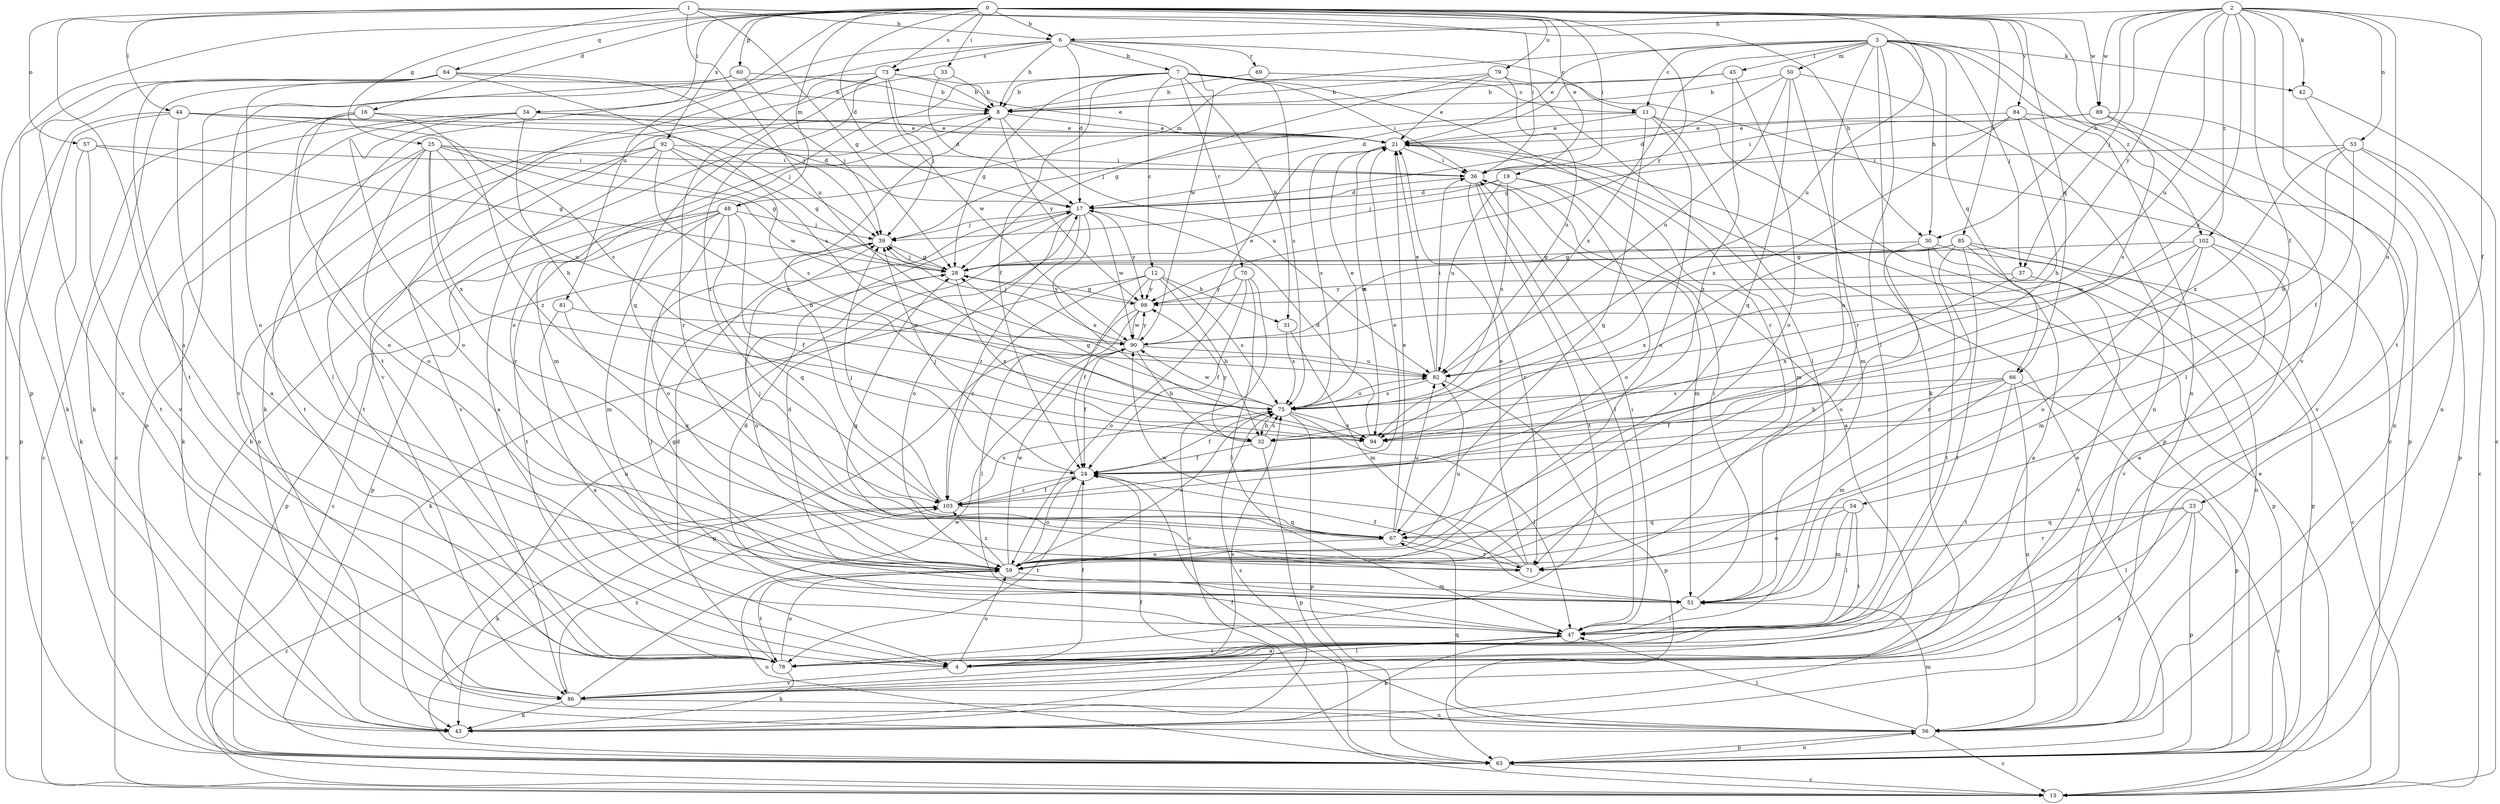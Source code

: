 strict digraph  {
0;
1;
2;
3;
4;
6;
7;
8;
11;
12;
13;
16;
17;
19;
21;
23;
24;
25;
28;
30;
31;
32;
33;
34;
36;
37;
39;
42;
43;
44;
45;
47;
48;
50;
51;
53;
54;
56;
57;
59;
60;
63;
64;
66;
67;
69;
70;
71;
73;
75;
78;
79;
81;
82;
84;
85;
86;
89;
90;
92;
94;
98;
102;
103;
0 -> 6  [label=b];
0 -> 16  [label=d];
0 -> 17  [label=d];
0 -> 19  [label=e];
0 -> 33  [label=i];
0 -> 34  [label=i];
0 -> 36  [label=i];
0 -> 48  [label=m];
0 -> 60  [label=p];
0 -> 63  [label=p];
0 -> 64  [label=q];
0 -> 66  [label=q];
0 -> 73  [label=s];
0 -> 79  [label=u];
0 -> 81  [label=u];
0 -> 82  [label=u];
0 -> 84  [label=v];
0 -> 85  [label=v];
0 -> 86  [label=v];
0 -> 89  [label=w];
0 -> 92  [label=x];
0 -> 98  [label=y];
1 -> 4  [label=a];
1 -> 6  [label=b];
1 -> 25  [label=g];
1 -> 28  [label=g];
1 -> 30  [label=h];
1 -> 36  [label=i];
1 -> 44  [label=l];
1 -> 57  [label=o];
1 -> 82  [label=u];
2 -> 6  [label=b];
2 -> 23  [label=f];
2 -> 24  [label=f];
2 -> 30  [label=h];
2 -> 37  [label=j];
2 -> 42  [label=k];
2 -> 53  [label=n];
2 -> 54  [label=n];
2 -> 78  [label=t];
2 -> 82  [label=u];
2 -> 89  [label=w];
2 -> 94  [label=x];
2 -> 98  [label=y];
2 -> 102  [label=z];
3 -> 11  [label=c];
3 -> 21  [label=e];
3 -> 30  [label=h];
3 -> 37  [label=j];
3 -> 42  [label=k];
3 -> 43  [label=k];
3 -> 45  [label=l];
3 -> 47  [label=l];
3 -> 48  [label=m];
3 -> 50  [label=m];
3 -> 56  [label=n];
3 -> 59  [label=o];
3 -> 66  [label=q];
3 -> 94  [label=x];
3 -> 102  [label=z];
4 -> 24  [label=f];
4 -> 47  [label=l];
4 -> 59  [label=o];
4 -> 86  [label=v];
6 -> 7  [label=b];
6 -> 8  [label=b];
6 -> 11  [label=c];
6 -> 17  [label=d];
6 -> 69  [label=r];
6 -> 73  [label=s];
6 -> 78  [label=t];
6 -> 86  [label=v];
6 -> 90  [label=w];
7 -> 8  [label=b];
7 -> 11  [label=c];
7 -> 12  [label=c];
7 -> 24  [label=f];
7 -> 28  [label=g];
7 -> 31  [label=h];
7 -> 36  [label=i];
7 -> 59  [label=o];
7 -> 70  [label=r];
7 -> 71  [label=r];
7 -> 75  [label=s];
8 -> 21  [label=e];
8 -> 51  [label=m];
8 -> 82  [label=u];
8 -> 86  [label=v];
8 -> 98  [label=y];
11 -> 21  [label=e];
11 -> 39  [label=j];
11 -> 51  [label=m];
11 -> 59  [label=o];
11 -> 63  [label=p];
11 -> 67  [label=q];
12 -> 24  [label=f];
12 -> 31  [label=h];
12 -> 32  [label=h];
12 -> 43  [label=k];
12 -> 75  [label=s];
12 -> 98  [label=y];
12 -> 103  [label=z];
13 -> 21  [label=e];
13 -> 103  [label=z];
16 -> 13  [label=c];
16 -> 21  [label=e];
16 -> 47  [label=l];
16 -> 59  [label=o];
16 -> 103  [label=z];
17 -> 39  [label=j];
17 -> 56  [label=n];
17 -> 59  [label=o];
17 -> 90  [label=w];
17 -> 94  [label=x];
17 -> 98  [label=y];
17 -> 103  [label=z];
19 -> 4  [label=a];
19 -> 17  [label=d];
19 -> 39  [label=j];
19 -> 59  [label=o];
19 -> 75  [label=s];
19 -> 82  [label=u];
21 -> 36  [label=i];
21 -> 51  [label=m];
21 -> 75  [label=s];
21 -> 94  [label=x];
23 -> 13  [label=c];
23 -> 43  [label=k];
23 -> 47  [label=l];
23 -> 63  [label=p];
23 -> 67  [label=q];
23 -> 71  [label=r];
24 -> 39  [label=j];
24 -> 59  [label=o];
24 -> 78  [label=t];
24 -> 103  [label=z];
25 -> 28  [label=g];
25 -> 36  [label=i];
25 -> 43  [label=k];
25 -> 59  [label=o];
25 -> 71  [label=r];
25 -> 78  [label=t];
25 -> 82  [label=u];
25 -> 90  [label=w];
25 -> 94  [label=x];
28 -> 39  [label=j];
28 -> 59  [label=o];
28 -> 94  [label=x];
28 -> 98  [label=y];
30 -> 13  [label=c];
30 -> 28  [label=g];
30 -> 59  [label=o];
30 -> 63  [label=p];
30 -> 78  [label=t];
31 -> 51  [label=m];
31 -> 75  [label=s];
32 -> 24  [label=f];
32 -> 63  [label=p];
32 -> 75  [label=s];
32 -> 98  [label=y];
33 -> 8  [label=b];
33 -> 17  [label=d];
33 -> 67  [label=q];
34 -> 13  [label=c];
34 -> 17  [label=d];
34 -> 21  [label=e];
34 -> 32  [label=h];
34 -> 59  [label=o];
34 -> 86  [label=v];
36 -> 17  [label=d];
36 -> 47  [label=l];
36 -> 51  [label=m];
36 -> 71  [label=r];
36 -> 78  [label=t];
37 -> 86  [label=v];
37 -> 94  [label=x];
37 -> 98  [label=y];
39 -> 28  [label=g];
39 -> 63  [label=p];
42 -> 13  [label=c];
42 -> 56  [label=n];
43 -> 24  [label=f];
43 -> 75  [label=s];
44 -> 4  [label=a];
44 -> 13  [label=c];
44 -> 21  [label=e];
44 -> 39  [label=j];
44 -> 63  [label=p];
44 -> 75  [label=s];
45 -> 8  [label=b];
45 -> 17  [label=d];
45 -> 59  [label=o];
45 -> 103  [label=z];
47 -> 4  [label=a];
47 -> 17  [label=d];
47 -> 36  [label=i];
47 -> 39  [label=j];
47 -> 43  [label=k];
47 -> 78  [label=t];
48 -> 13  [label=c];
48 -> 24  [label=f];
48 -> 39  [label=j];
48 -> 51  [label=m];
48 -> 59  [label=o];
48 -> 63  [label=p];
48 -> 67  [label=q];
48 -> 78  [label=t];
50 -> 8  [label=b];
50 -> 17  [label=d];
50 -> 56  [label=n];
50 -> 67  [label=q];
50 -> 71  [label=r];
50 -> 82  [label=u];
51 -> 17  [label=d];
51 -> 28  [label=g];
51 -> 36  [label=i];
51 -> 47  [label=l];
53 -> 13  [label=c];
53 -> 24  [label=f];
53 -> 32  [label=h];
53 -> 36  [label=i];
53 -> 63  [label=p];
53 -> 94  [label=x];
54 -> 47  [label=l];
54 -> 51  [label=m];
54 -> 59  [label=o];
54 -> 67  [label=q];
54 -> 78  [label=t];
56 -> 13  [label=c];
56 -> 24  [label=f];
56 -> 47  [label=l];
56 -> 51  [label=m];
56 -> 63  [label=p];
56 -> 67  [label=q];
57 -> 28  [label=g];
57 -> 36  [label=i];
57 -> 43  [label=k];
57 -> 78  [label=t];
59 -> 51  [label=m];
59 -> 75  [label=s];
59 -> 78  [label=t];
59 -> 82  [label=u];
59 -> 90  [label=w];
59 -> 103  [label=z];
60 -> 8  [label=b];
60 -> 39  [label=j];
60 -> 43  [label=k];
60 -> 86  [label=v];
63 -> 8  [label=b];
63 -> 13  [label=c];
63 -> 21  [label=e];
63 -> 56  [label=n];
63 -> 59  [label=o];
64 -> 8  [label=b];
64 -> 39  [label=j];
64 -> 43  [label=k];
64 -> 59  [label=o];
64 -> 75  [label=s];
64 -> 78  [label=t];
64 -> 86  [label=v];
66 -> 24  [label=f];
66 -> 32  [label=h];
66 -> 51  [label=m];
66 -> 56  [label=n];
66 -> 63  [label=p];
66 -> 75  [label=s];
66 -> 78  [label=t];
67 -> 21  [label=e];
67 -> 39  [label=j];
67 -> 59  [label=o];
67 -> 71  [label=r];
67 -> 82  [label=u];
69 -> 8  [label=b];
69 -> 47  [label=l];
70 -> 13  [label=c];
70 -> 24  [label=f];
70 -> 47  [label=l];
70 -> 59  [label=o];
70 -> 98  [label=y];
71 -> 21  [label=e];
71 -> 24  [label=f];
71 -> 28  [label=g];
71 -> 90  [label=w];
73 -> 8  [label=b];
73 -> 21  [label=e];
73 -> 39  [label=j];
73 -> 43  [label=k];
73 -> 63  [label=p];
73 -> 71  [label=r];
73 -> 90  [label=w];
73 -> 103  [label=z];
75 -> 21  [label=e];
75 -> 24  [label=f];
75 -> 28  [label=g];
75 -> 32  [label=h];
75 -> 47  [label=l];
75 -> 63  [label=p];
75 -> 82  [label=u];
75 -> 90  [label=w];
75 -> 94  [label=x];
78 -> 17  [label=d];
78 -> 43  [label=k];
78 -> 59  [label=o];
79 -> 8  [label=b];
79 -> 13  [label=c];
79 -> 21  [label=e];
79 -> 28  [label=g];
79 -> 82  [label=u];
81 -> 4  [label=a];
81 -> 67  [label=q];
81 -> 90  [label=w];
82 -> 21  [label=e];
82 -> 36  [label=i];
82 -> 63  [label=p];
82 -> 75  [label=s];
84 -> 21  [label=e];
84 -> 28  [label=g];
84 -> 32  [label=h];
84 -> 47  [label=l];
84 -> 56  [label=n];
84 -> 94  [label=x];
85 -> 4  [label=a];
85 -> 28  [label=g];
85 -> 56  [label=n];
85 -> 63  [label=p];
85 -> 71  [label=r];
85 -> 78  [label=t];
85 -> 90  [label=w];
85 -> 94  [label=x];
86 -> 43  [label=k];
86 -> 56  [label=n];
86 -> 75  [label=s];
86 -> 90  [label=w];
86 -> 103  [label=z];
89 -> 21  [label=e];
89 -> 36  [label=i];
89 -> 63  [label=p];
89 -> 75  [label=s];
89 -> 86  [label=v];
90 -> 21  [label=e];
90 -> 24  [label=f];
90 -> 32  [label=h];
90 -> 39  [label=j];
90 -> 82  [label=u];
90 -> 98  [label=y];
92 -> 4  [label=a];
92 -> 28  [label=g];
92 -> 36  [label=i];
92 -> 56  [label=n];
92 -> 75  [label=s];
92 -> 78  [label=t];
92 -> 94  [label=x];
94 -> 17  [label=d];
98 -> 28  [label=g];
98 -> 47  [label=l];
98 -> 63  [label=p];
98 -> 90  [label=w];
102 -> 4  [label=a];
102 -> 28  [label=g];
102 -> 51  [label=m];
102 -> 59  [label=o];
102 -> 86  [label=v];
102 -> 90  [label=w];
103 -> 8  [label=b];
103 -> 21  [label=e];
103 -> 24  [label=f];
103 -> 39  [label=j];
103 -> 43  [label=k];
103 -> 67  [label=q];
103 -> 75  [label=s];
}

